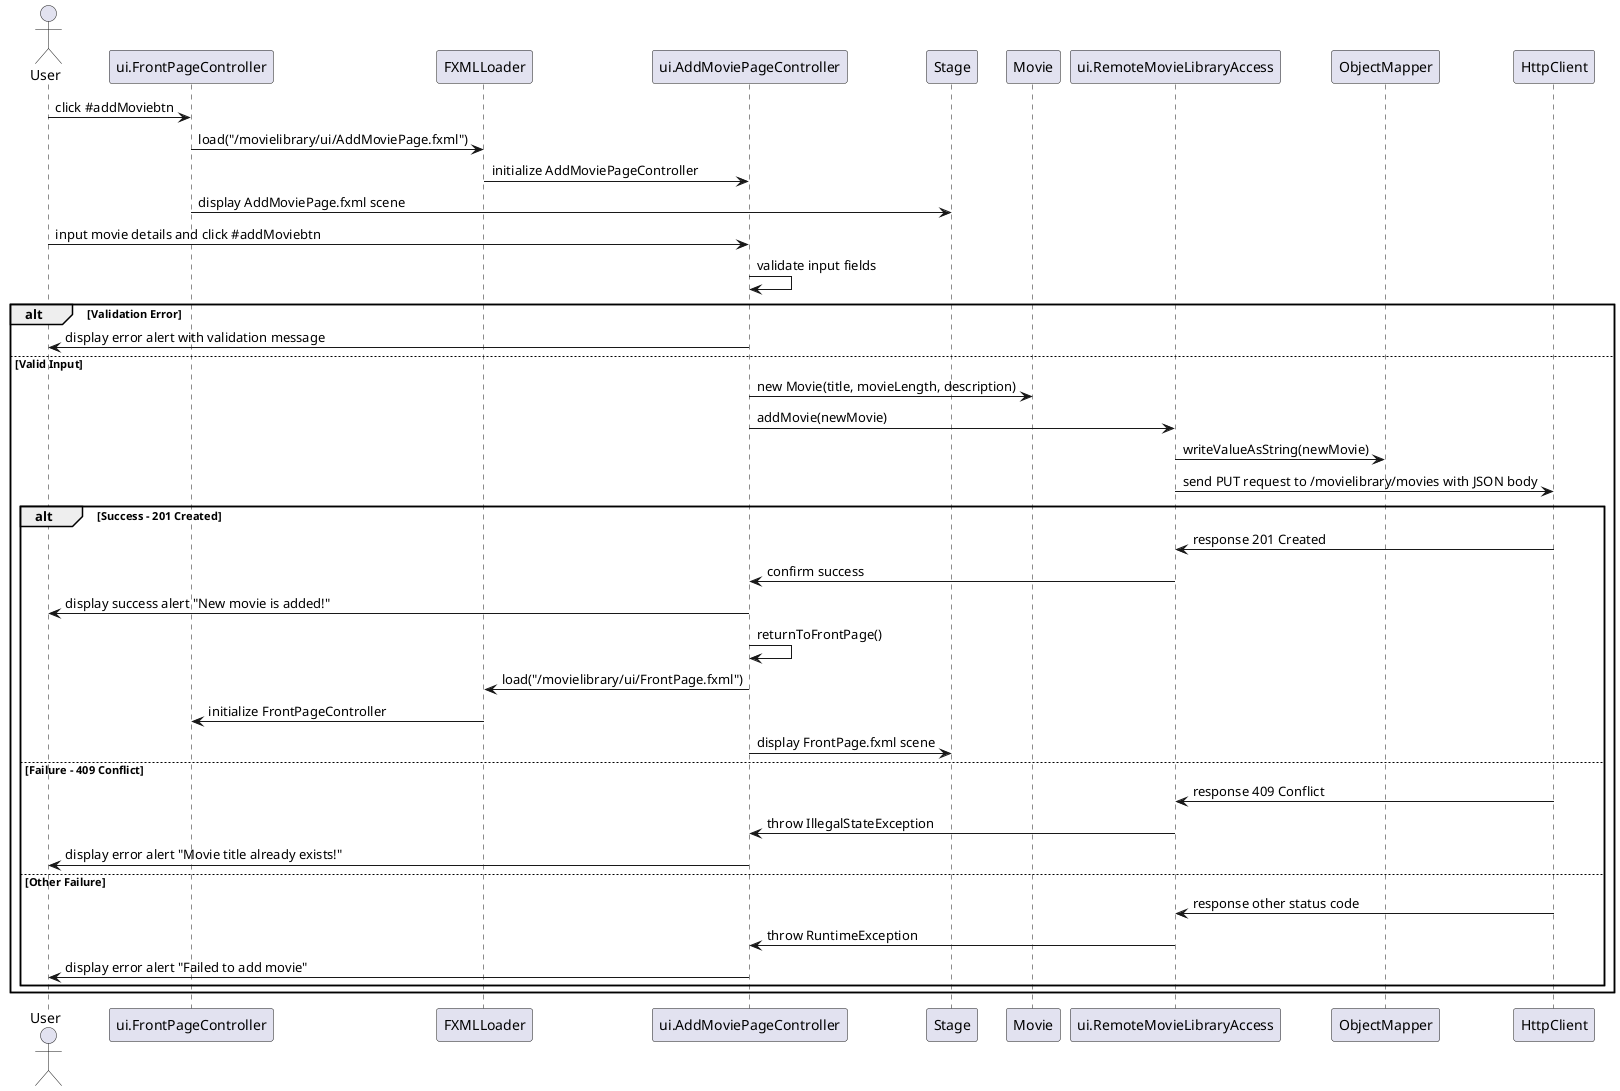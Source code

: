@startuml sequenceDiagram.puml

actor User

User -> ui.FrontPageController: click #addMoviebtn
ui.FrontPageController -> FXMLLoader: load("/movielibrary/ui/AddMoviePage.fxml")
FXMLLoader -> ui.AddMoviePageController: initialize AddMoviePageController

ui.FrontPageController -> Stage: display AddMoviePage.fxml scene

User -> ui.AddMoviePageController: input movie details and click #addMoviebtn
ui.AddMoviePageController -> ui.AddMoviePageController: validate input fields
alt Validation Error
    ui.AddMoviePageController -> User: display error alert with validation message
else Valid Input
    ui.AddMoviePageController -> Movie: new Movie(title, movieLength, description)
    ui.AddMoviePageController -> ui.RemoteMovieLibraryAccess: addMovie(newMovie)
    
    ui.RemoteMovieLibraryAccess -> ObjectMapper: writeValueAsString(newMovie)
    ui.RemoteMovieLibraryAccess -> HttpClient: send PUT request to /movielibrary/movies with JSON body

    alt Success - 201 Created
        HttpClient -> ui.RemoteMovieLibraryAccess: response 201 Created
        ui.RemoteMovieLibraryAccess -> ui.AddMoviePageController: confirm success
        ui.AddMoviePageController -> User: display success alert "New movie is added!"
        ui.AddMoviePageController -> ui.AddMoviePageController: returnToFrontPage()
        ui.AddMoviePageController -> FXMLLoader: load("/movielibrary/ui/FrontPage.fxml")
        FXMLLoader -> ui.FrontPageController: initialize FrontPageController
        ui.AddMoviePageController -> Stage: display FrontPage.fxml scene
    else Failure - 409 Conflict
        HttpClient -> ui.RemoteMovieLibraryAccess: response 409 Conflict
        ui.RemoteMovieLibraryAccess -> ui.AddMoviePageController: throw IllegalStateException
        ui.AddMoviePageController -> User: display error alert "Movie title already exists!"
    else Other Failure
        HttpClient -> ui.RemoteMovieLibraryAccess: response other status code
        ui.RemoteMovieLibraryAccess -> ui.AddMoviePageController: throw RuntimeException
        ui.AddMoviePageController -> User: display error alert "Failed to add movie"
    end
end

@enduml